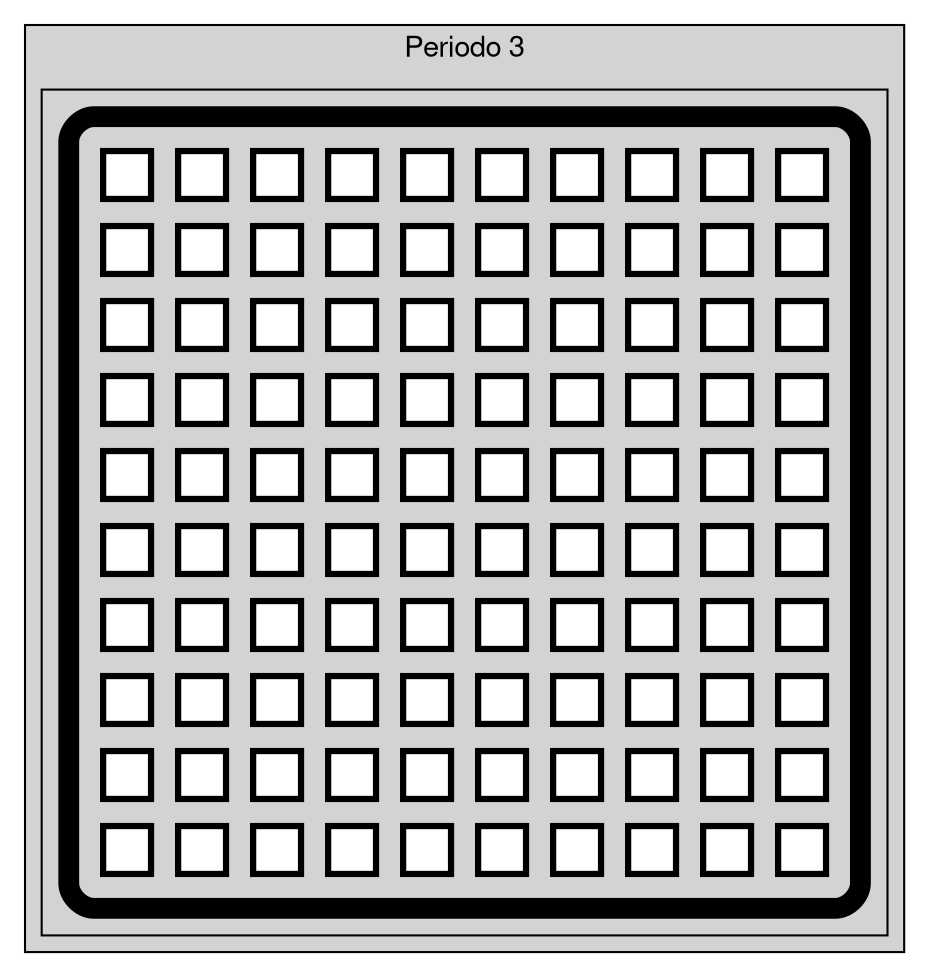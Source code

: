 digraph G { style="filled" 
fontname="Helvetica, Atial,sans-serif" 
node [fontname="Helvetica,Arial,sans-serif"] 
edge [fontname="Helvetica,Arial,sans-serif"] 
subgraph cluster1 { style="filled" label="Periodo 3"
node [shape=square style="radial" gradientangle=180]a0 [label=<
<TABLE border="10" cellspacing="10" cellpadding="10" style="rounded"  gradientangle="315">
<TR><TD border="3" bgcolor="white" gradientangle="315"></TD>
<TD border="3" bgcolor="white" gradientangle="315"></TD>
<TD border="3" bgcolor="white" gradientangle="315"></TD>
<TD border="3" bgcolor="white" gradientangle="315"></TD>
<TD border="3" bgcolor="white" gradientangle="315"></TD>
<TD border="3" bgcolor="white" gradientangle="315"></TD>
<TD border="3" bgcolor="white" gradientangle="315"></TD>
<TD border="3" bgcolor="white" gradientangle="315"></TD>
<TD border="3" bgcolor="white" gradientangle="315"></TD>
<TD border="3" bgcolor="white" gradientangle="315"></TD>
</TR><TR><TD border="3" bgcolor="white" gradientangle="315"></TD>
<TD border="3" bgcolor="white" gradientangle="315"></TD>
<TD border="3" bgcolor="white" gradientangle="315"></TD>
<TD border="3" bgcolor="white" gradientangle="315"></TD>
<TD border="3" bgcolor="white" gradientangle="315"></TD>
<TD border="3" bgcolor="white" gradientangle="315"></TD>
<TD border="3" bgcolor="white" gradientangle="315"></TD>
<TD border="3" bgcolor="white" gradientangle="315"></TD>
<TD border="3" bgcolor="white" gradientangle="315"></TD>
<TD border="3" bgcolor="white" gradientangle="315"></TD>
</TR><TR><TD border="3" bgcolor="white" gradientangle="315"></TD>
<TD border="3" bgcolor="white" gradientangle="315"></TD>
<TD border="3" bgcolor="white" gradientangle="315"></TD>
<TD border="3" bgcolor="white" gradientangle="315"></TD>
<TD border="3" bgcolor="white" gradientangle="315"></TD>
<TD border="3" bgcolor="white" gradientangle="315"></TD>
<TD border="3" bgcolor="white" gradientangle="315"></TD>
<TD border="3" bgcolor="white" gradientangle="315"></TD>
<TD border="3" bgcolor="white" gradientangle="315"></TD>
<TD border="3" bgcolor="white" gradientangle="315"></TD>
</TR><TR><TD border="3" bgcolor="white" gradientangle="315"></TD>
<TD border="3" bgcolor="white" gradientangle="315"></TD>
<TD border="3" bgcolor="white" gradientangle="315"></TD>
<TD border="3" bgcolor="white" gradientangle="315"></TD>
<TD border="3" bgcolor="white" gradientangle="315"></TD>
<TD border="3" bgcolor="white" gradientangle="315"></TD>
<TD border="3" bgcolor="white" gradientangle="315"></TD>
<TD border="3" bgcolor="white" gradientangle="315"></TD>
<TD border="3" bgcolor="white" gradientangle="315"></TD>
<TD border="3" bgcolor="white" gradientangle="315"></TD>
</TR><TR><TD border="3" bgcolor="white" gradientangle="315"></TD>
<TD border="3" bgcolor="white" gradientangle="315"></TD>
<TD border="3" bgcolor="white" gradientangle="315"></TD>
<TD border="3" bgcolor="white" gradientangle="315"></TD>
<TD border="3" bgcolor="white" gradientangle="315"></TD>
<TD border="3" bgcolor="white" gradientangle="315"></TD>
<TD border="3" bgcolor="white" gradientangle="315"></TD>
<TD border="3" bgcolor="white" gradientangle="315"></TD>
<TD border="3" bgcolor="white" gradientangle="315"></TD>
<TD border="3" bgcolor="white" gradientangle="315"></TD>
</TR><TR><TD border="3" bgcolor="white" gradientangle="315"></TD>
<TD border="3" bgcolor="white" gradientangle="315"></TD>
<TD border="3" bgcolor="white" gradientangle="315"></TD>
<TD border="3" bgcolor="white" gradientangle="315"></TD>
<TD border="3" bgcolor="white" gradientangle="315"></TD>
<TD border="3" bgcolor="white" gradientangle="315"></TD>
<TD border="3" bgcolor="white" gradientangle="315"></TD>
<TD border="3" bgcolor="white" gradientangle="315"></TD>
<TD border="3" bgcolor="white" gradientangle="315"></TD>
<TD border="3" bgcolor="white" gradientangle="315"></TD>
</TR><TR><TD border="3" bgcolor="white" gradientangle="315"></TD>
<TD border="3" bgcolor="white" gradientangle="315"></TD>
<TD border="3" bgcolor="white" gradientangle="315"></TD>
<TD border="3" bgcolor="white" gradientangle="315"></TD>
<TD border="3" bgcolor="white" gradientangle="315"></TD>
<TD border="3" bgcolor="white" gradientangle="315"></TD>
<TD border="3" bgcolor="white" gradientangle="315"></TD>
<TD border="3" bgcolor="white" gradientangle="315"></TD>
<TD border="3" bgcolor="white" gradientangle="315"></TD>
<TD border="3" bgcolor="white" gradientangle="315"></TD>
</TR><TR><TD border="3" bgcolor="white" gradientangle="315"></TD>
<TD border="3" bgcolor="white" gradientangle="315"></TD>
<TD border="3" bgcolor="white" gradientangle="315"></TD>
<TD border="3" bgcolor="white" gradientangle="315"></TD>
<TD border="3" bgcolor="white" gradientangle="315"></TD>
<TD border="3" bgcolor="white" gradientangle="315"></TD>
<TD border="3" bgcolor="white" gradientangle="315"></TD>
<TD border="3" bgcolor="white" gradientangle="315"></TD>
<TD border="3" bgcolor="white" gradientangle="315"></TD>
<TD border="3" bgcolor="white" gradientangle="315"></TD>
</TR><TR><TD border="3" bgcolor="white" gradientangle="315"></TD>
<TD border="3" bgcolor="white" gradientangle="315"></TD>
<TD border="3" bgcolor="white" gradientangle="315"></TD>
<TD border="3" bgcolor="white" gradientangle="315"></TD>
<TD border="3" bgcolor="white" gradientangle="315"></TD>
<TD border="3" bgcolor="white" gradientangle="315"></TD>
<TD border="3" bgcolor="white" gradientangle="315"></TD>
<TD border="3" bgcolor="white" gradientangle="315"></TD>
<TD border="3" bgcolor="white" gradientangle="315"></TD>
<TD border="3" bgcolor="white" gradientangle="315"></TD>
</TR><TR><TD border="3" bgcolor="white" gradientangle="315"></TD>
<TD border="3" bgcolor="white" gradientangle="315"></TD>
<TD border="3" bgcolor="white" gradientangle="315"></TD>
<TD border="3" bgcolor="white" gradientangle="315"></TD>
<TD border="3" bgcolor="white" gradientangle="315"></TD>
<TD border="3" bgcolor="white" gradientangle="315"></TD>
<TD border="3" bgcolor="white" gradientangle="315"></TD>
<TD border="3" bgcolor="white" gradientangle="315"></TD>
<TD border="3" bgcolor="white" gradientangle="315"></TD>
<TD border="3" bgcolor="white" gradientangle="315"></TD>
</TR></TABLE>>]; 
}
}